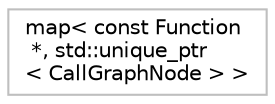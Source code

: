 digraph "Graphical Class Hierarchy"
{
 // LATEX_PDF_SIZE
  bgcolor="transparent";
  edge [fontname="Helvetica",fontsize="10",labelfontname="Helvetica",labelfontsize="10"];
  node [fontname="Helvetica",fontsize="10",shape=record];
  rankdir="LR";
  Node0 [label="map\< const Function\l *, std::unique_ptr\l\< CallGraphNode \> \>",height=0.2,width=0.4,color="grey75",tooltip=" "];
}
